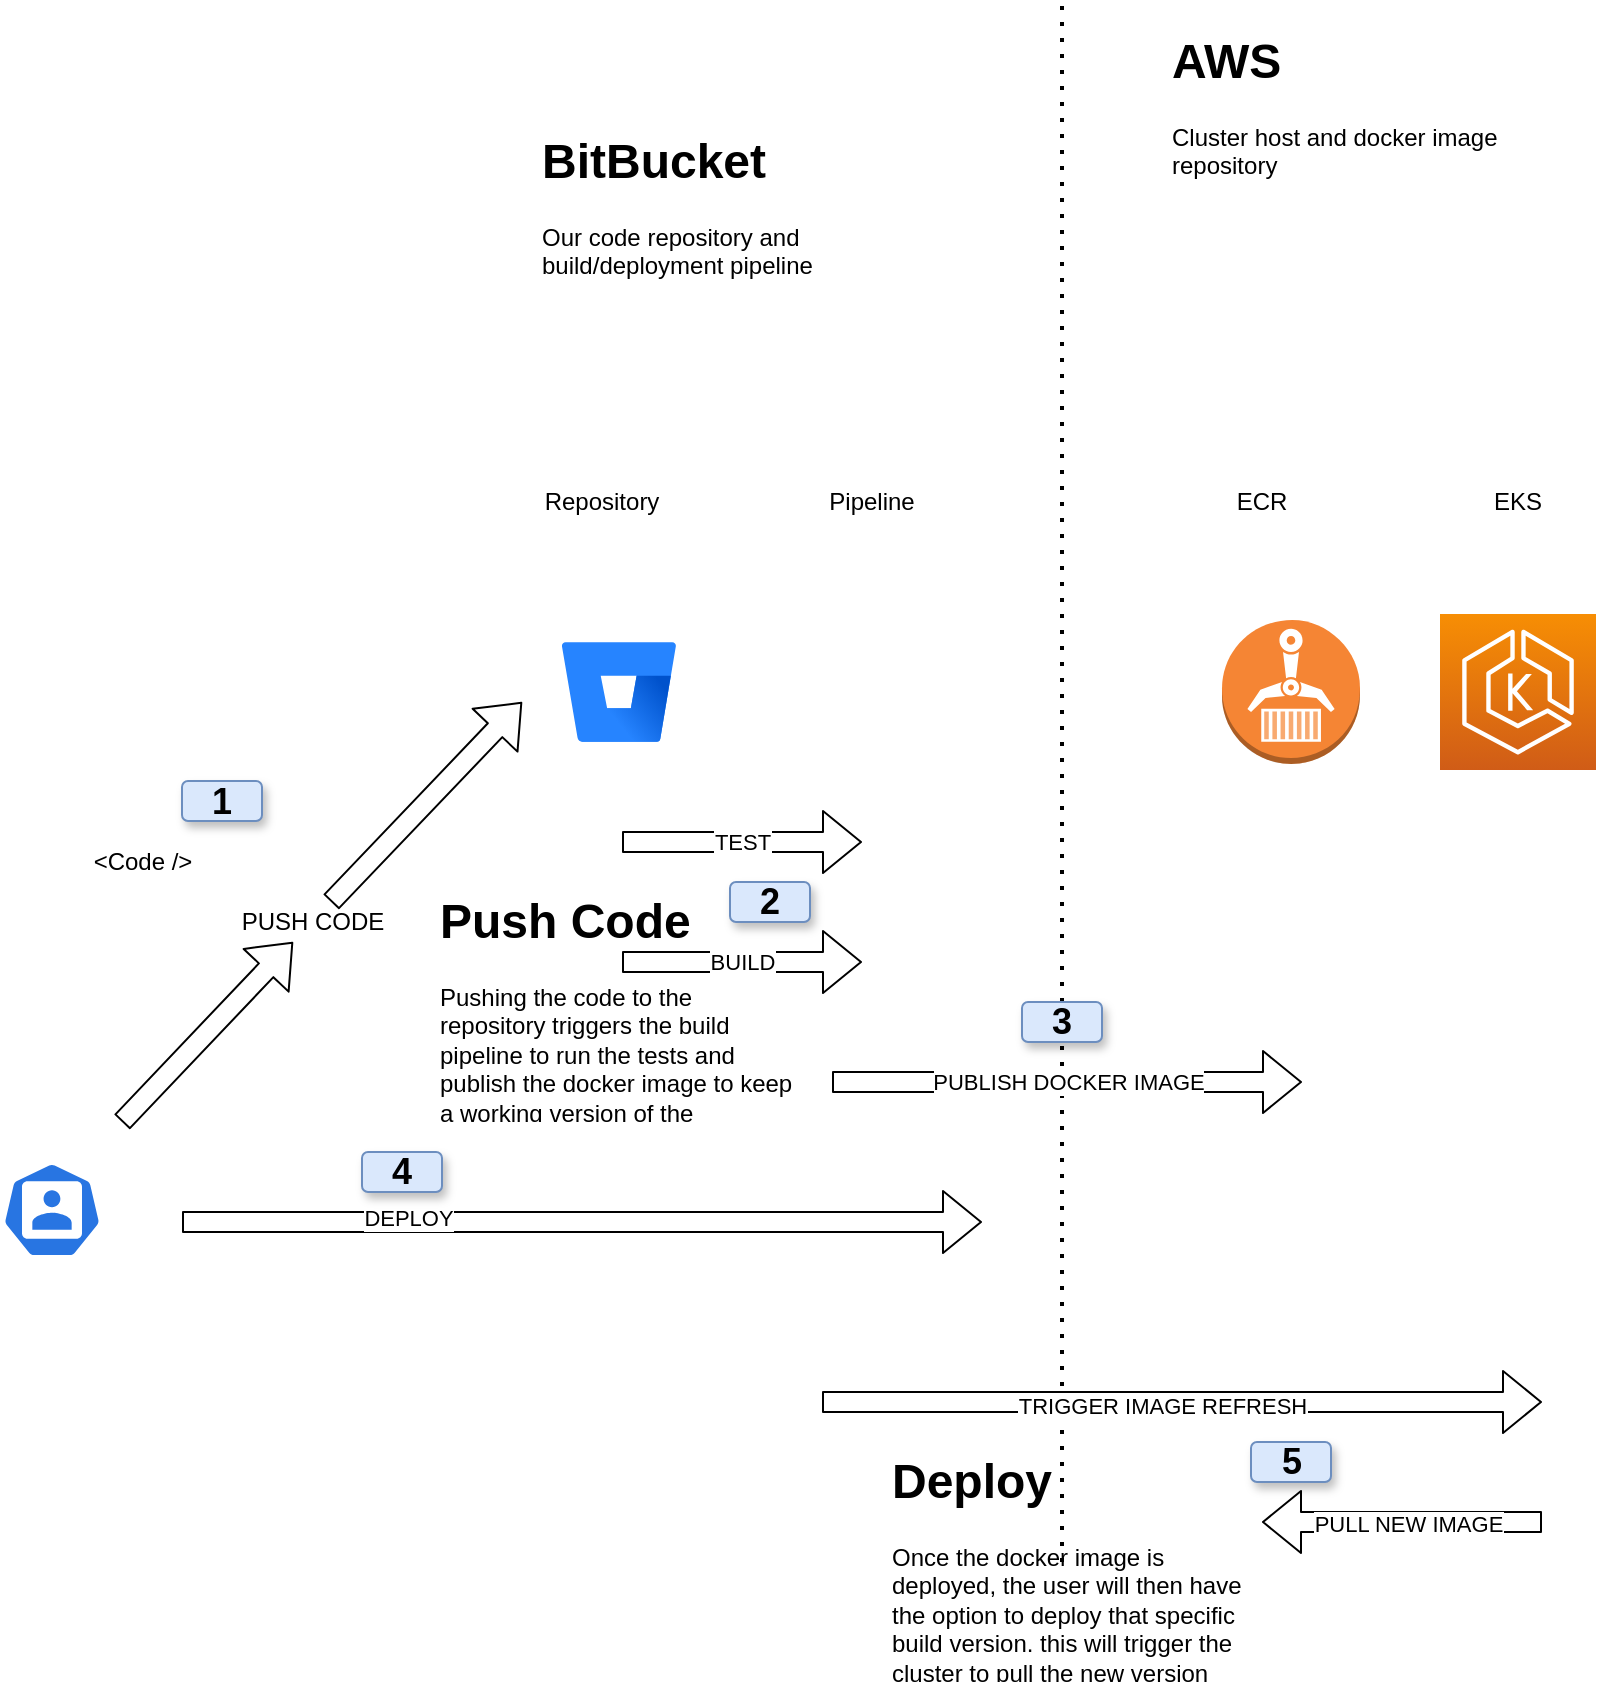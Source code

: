 <mxfile version="13.6.9" type="github">
  <diagram id="PBuqDmoNERAhhBaiXPwx" name="Page-1">
    <mxGraphModel dx="986" dy="1431" grid="1" gridSize="10" guides="1" tooltips="1" connect="1" arrows="1" fold="1" page="1" pageScale="1" pageWidth="827" pageHeight="1169" math="0" shadow="0">
      <root>
        <mxCell id="0" />
        <mxCell id="1" parent="0" />
        <mxCell id="74s0_8JVzeUw9BwYuhrC-1" value="" style="image;image=img/lib/atlassian/Bitbucket_Logo.svg;" vertex="1" parent="1">
          <mxGeometry x="310" y="330" width="57" height="50" as="geometry" />
        </mxCell>
        <mxCell id="74s0_8JVzeUw9BwYuhrC-2" value="" style="shape=image;html=1;verticalAlign=top;verticalLabelPosition=bottom;labelBackgroundColor=#ffffff;imageAspect=0;aspect=fixed;image=https://cdn1.iconfinder.com/data/icons/software-engineering-and-video-gaming/512/480_Coder_coding_computer_list_paper_Data_Science_Fabrication_Lab-128.png" vertex="1" parent="1">
          <mxGeometry x="80" y="450" width="40" height="40" as="geometry" />
        </mxCell>
        <mxCell id="74s0_8JVzeUw9BwYuhrC-3" value="" style="shape=image;html=1;verticalAlign=top;verticalLabelPosition=bottom;labelBackgroundColor=#ffffff;imageAspect=0;aspect=fixed;image=https://cdn3.iconfinder.com/data/icons/construction-293/32/Construction_pipe-128.png" vertex="1" parent="1">
          <mxGeometry x="420" y="310.5" width="89" height="89" as="geometry" />
        </mxCell>
        <mxCell id="74s0_8JVzeUw9BwYuhrC-4" value="" style="html=1;dashed=0;whitespace=wrap;fillColor=#2875E2;strokeColor=#ffffff;points=[[0.005,0.63,0],[0.1,0.2,0],[0.9,0.2,0],[0.5,0,0],[0.995,0.63,0],[0.72,0.99,0],[0.5,1,0],[0.28,0.99,0]];shape=mxgraph.kubernetes.icon;prIcon=user" vertex="1" parent="1">
          <mxGeometry x="30" y="590" width="50" height="48" as="geometry" />
        </mxCell>
        <mxCell id="74s0_8JVzeUw9BwYuhrC-5" value="&amp;lt;Code /&amp;gt;" style="text;html=1;align=center;verticalAlign=middle;resizable=0;points=[];autosize=1;" vertex="1" parent="1">
          <mxGeometry x="70" y="430" width="60" height="20" as="geometry" />
        </mxCell>
        <mxCell id="74s0_8JVzeUw9BwYuhrC-6" value="" style="outlineConnect=0;dashed=0;verticalLabelPosition=bottom;verticalAlign=top;align=center;html=1;shape=mxgraph.aws3.ecr;fillColor=#F58534;gradientColor=none;" vertex="1" parent="1">
          <mxGeometry x="640" y="319" width="69" height="72" as="geometry" />
        </mxCell>
        <mxCell id="74s0_8JVzeUw9BwYuhrC-7" value="" style="outlineConnect=0;fontColor=#232F3E;gradientColor=#F78E04;gradientDirection=north;fillColor=#D05C17;strokeColor=#ffffff;dashed=0;verticalLabelPosition=bottom;verticalAlign=top;align=center;html=1;fontSize=12;fontStyle=0;aspect=fixed;shape=mxgraph.aws4.resourceIcon;resIcon=mxgraph.aws4.eks;" vertex="1" parent="1">
          <mxGeometry x="749" y="316" width="78" height="78" as="geometry" />
        </mxCell>
        <mxCell id="74s0_8JVzeUw9BwYuhrC-8" value="&lt;h1&gt;BitBucket&lt;/h1&gt;&lt;p&gt;Our code repository and build/deployment pipeline&lt;/p&gt;" style="text;html=1;strokeColor=none;fillColor=none;spacing=5;spacingTop=-20;whiteSpace=wrap;overflow=hidden;rounded=0;" vertex="1" parent="1">
          <mxGeometry x="295" y="70" width="190" height="120" as="geometry" />
        </mxCell>
        <mxCell id="74s0_8JVzeUw9BwYuhrC-9" value="&lt;h1&gt;AWS&lt;/h1&gt;&lt;p&gt;Cluster host and docker image repository&lt;/p&gt;" style="text;html=1;strokeColor=none;fillColor=none;spacing=5;spacingTop=-20;whiteSpace=wrap;overflow=hidden;rounded=0;" vertex="1" parent="1">
          <mxGeometry x="610" y="20" width="190" height="120" as="geometry" />
        </mxCell>
        <mxCell id="74s0_8JVzeUw9BwYuhrC-10" value="" style="endArrow=none;dashed=1;html=1;dashPattern=1 3;strokeWidth=2;" edge="1" parent="1">
          <mxGeometry width="50" height="50" relative="1" as="geometry">
            <mxPoint x="560" y="790" as="sourcePoint" />
            <mxPoint x="560" y="10" as="targetPoint" />
          </mxGeometry>
        </mxCell>
        <mxCell id="74s0_8JVzeUw9BwYuhrC-11" value="ECR" style="text;html=1;strokeColor=none;fillColor=none;align=center;verticalAlign=middle;whiteSpace=wrap;rounded=0;" vertex="1" parent="1">
          <mxGeometry x="640" y="250" width="40" height="20" as="geometry" />
        </mxCell>
        <mxCell id="74s0_8JVzeUw9BwYuhrC-12" value="EKS" style="text;html=1;strokeColor=none;fillColor=none;align=center;verticalAlign=middle;whiteSpace=wrap;rounded=0;" vertex="1" parent="1">
          <mxGeometry x="768" y="250" width="40" height="20" as="geometry" />
        </mxCell>
        <mxCell id="74s0_8JVzeUw9BwYuhrC-13" value="Repository" style="text;html=1;strokeColor=none;fillColor=none;align=center;verticalAlign=middle;whiteSpace=wrap;rounded=0;" vertex="1" parent="1">
          <mxGeometry x="310" y="250" width="40" height="20" as="geometry" />
        </mxCell>
        <mxCell id="74s0_8JVzeUw9BwYuhrC-14" value="Pipeline" style="text;html=1;strokeColor=none;fillColor=none;align=center;verticalAlign=middle;whiteSpace=wrap;rounded=0;" vertex="1" parent="1">
          <mxGeometry x="445" y="250" width="40" height="20" as="geometry" />
        </mxCell>
        <mxCell id="74s0_8JVzeUw9BwYuhrC-15" value="" style="shape=flexArrow;endArrow=classic;html=1;" edge="1" parent="1" source="74s0_8JVzeUw9BwYuhrC-16">
          <mxGeometry width="50" height="50" relative="1" as="geometry">
            <mxPoint x="90" y="570" as="sourcePoint" />
            <mxPoint x="290" y="360" as="targetPoint" />
          </mxGeometry>
        </mxCell>
        <mxCell id="74s0_8JVzeUw9BwYuhrC-17" value="TEST" style="shape=flexArrow;endArrow=classic;html=1;" edge="1" parent="1">
          <mxGeometry width="50" height="50" relative="1" as="geometry">
            <mxPoint x="340" y="430" as="sourcePoint" />
            <mxPoint x="460" y="430" as="targetPoint" />
          </mxGeometry>
        </mxCell>
        <mxCell id="74s0_8JVzeUw9BwYuhrC-18" value="BUILD" style="shape=flexArrow;endArrow=classic;html=1;" edge="1" parent="1">
          <mxGeometry width="50" height="50" relative="1" as="geometry">
            <mxPoint x="340" y="490" as="sourcePoint" />
            <mxPoint x="460" y="490" as="targetPoint" />
            <Array as="points" />
          </mxGeometry>
        </mxCell>
        <mxCell id="74s0_8JVzeUw9BwYuhrC-19" value="PUBLISH DOCKER IMAGE" style="shape=flexArrow;endArrow=classic;html=1;" edge="1" parent="1">
          <mxGeometry width="50" height="50" relative="1" as="geometry">
            <mxPoint x="445" y="550" as="sourcePoint" />
            <mxPoint x="680" y="550" as="targetPoint" />
          </mxGeometry>
        </mxCell>
        <mxCell id="74s0_8JVzeUw9BwYuhrC-22" value="" style="shape=flexArrow;endArrow=classic;html=1;" edge="1" parent="1">
          <mxGeometry width="50" height="50" relative="1" as="geometry">
            <mxPoint x="120" y="620" as="sourcePoint" />
            <mxPoint x="520" y="620" as="targetPoint" />
          </mxGeometry>
        </mxCell>
        <mxCell id="74s0_8JVzeUw9BwYuhrC-24" value="DEPLOY" style="edgeLabel;html=1;align=center;verticalAlign=middle;resizable=0;points=[];" vertex="1" connectable="0" parent="74s0_8JVzeUw9BwYuhrC-22">
          <mxGeometry x="-0.435" y="2" relative="1" as="geometry">
            <mxPoint as="offset" />
          </mxGeometry>
        </mxCell>
        <mxCell id="74s0_8JVzeUw9BwYuhrC-16" value="PUSH CODE" style="text;html=1;align=center;verticalAlign=middle;resizable=0;points=[];autosize=1;" vertex="1" parent="1">
          <mxGeometry x="140" y="460" width="90" height="20" as="geometry" />
        </mxCell>
        <mxCell id="74s0_8JVzeUw9BwYuhrC-23" value="" style="shape=flexArrow;endArrow=classic;html=1;" edge="1" parent="1" target="74s0_8JVzeUw9BwYuhrC-16">
          <mxGeometry width="50" height="50" relative="1" as="geometry">
            <mxPoint x="90" y="570" as="sourcePoint" />
            <mxPoint x="290" y="360" as="targetPoint" />
          </mxGeometry>
        </mxCell>
        <mxCell id="74s0_8JVzeUw9BwYuhrC-25" value="" style="shape=flexArrow;endArrow=classic;html=1;" edge="1" parent="1">
          <mxGeometry width="50" height="50" relative="1" as="geometry">
            <mxPoint x="440" y="710" as="sourcePoint" />
            <mxPoint x="800" y="710" as="targetPoint" />
          </mxGeometry>
        </mxCell>
        <mxCell id="74s0_8JVzeUw9BwYuhrC-26" value="TRIGGER IMAGE REFRESH" style="edgeLabel;html=1;align=center;verticalAlign=middle;resizable=0;points=[];" vertex="1" connectable="0" parent="74s0_8JVzeUw9BwYuhrC-25">
          <mxGeometry x="-0.678" y="-2" relative="1" as="geometry">
            <mxPoint x="112" as="offset" />
          </mxGeometry>
        </mxCell>
        <mxCell id="74s0_8JVzeUw9BwYuhrC-27" value="" style="shape=flexArrow;endArrow=classic;html=1;" edge="1" parent="1">
          <mxGeometry width="50" height="50" relative="1" as="geometry">
            <mxPoint x="800" y="770" as="sourcePoint" />
            <mxPoint x="660" y="770" as="targetPoint" />
          </mxGeometry>
        </mxCell>
        <mxCell id="74s0_8JVzeUw9BwYuhrC-28" value="PULL NEW IMAGE" style="edgeLabel;html=1;align=center;verticalAlign=middle;resizable=0;points=[];" vertex="1" connectable="0" parent="74s0_8JVzeUw9BwYuhrC-27">
          <mxGeometry x="-0.043" y="1" relative="1" as="geometry">
            <mxPoint as="offset" />
          </mxGeometry>
        </mxCell>
        <mxCell id="74s0_8JVzeUw9BwYuhrC-29" value="&lt;b&gt;&lt;font style=&quot;font-size: 18px&quot;&gt;1&lt;/font&gt;&lt;/b&gt;" style="text;html=1;strokeColor=#6c8ebf;fillColor=#dae8fc;align=center;verticalAlign=middle;whiteSpace=wrap;rounded=1;glass=0;shadow=1;" vertex="1" parent="1">
          <mxGeometry x="120" y="399.5" width="40" height="20" as="geometry" />
        </mxCell>
        <mxCell id="74s0_8JVzeUw9BwYuhrC-30" value="&lt;b&gt;&lt;font style=&quot;font-size: 18px&quot;&gt;2&lt;/font&gt;&lt;/b&gt;" style="text;html=1;strokeColor=#6c8ebf;fillColor=#dae8fc;align=center;verticalAlign=middle;whiteSpace=wrap;rounded=1;glass=0;shadow=1;" vertex="1" parent="1">
          <mxGeometry x="394" y="450" width="40" height="20" as="geometry" />
        </mxCell>
        <mxCell id="74s0_8JVzeUw9BwYuhrC-31" value="&lt;b&gt;&lt;font style=&quot;font-size: 18px&quot;&gt;3&lt;/font&gt;&lt;/b&gt;" style="text;html=1;strokeColor=#6c8ebf;fillColor=#dae8fc;align=center;verticalAlign=middle;whiteSpace=wrap;rounded=1;glass=0;shadow=1;" vertex="1" parent="1">
          <mxGeometry x="540" y="510" width="40" height="20" as="geometry" />
        </mxCell>
        <mxCell id="74s0_8JVzeUw9BwYuhrC-32" value="&lt;b&gt;&lt;font style=&quot;font-size: 18px&quot;&gt;4&lt;/font&gt;&lt;/b&gt;" style="text;html=1;strokeColor=#6c8ebf;fillColor=#dae8fc;align=center;verticalAlign=middle;whiteSpace=wrap;rounded=1;glass=0;shadow=1;" vertex="1" parent="1">
          <mxGeometry x="210" y="585" width="40" height="20" as="geometry" />
        </mxCell>
        <mxCell id="74s0_8JVzeUw9BwYuhrC-33" value="&lt;b&gt;&lt;font style=&quot;font-size: 18px&quot;&gt;5&lt;/font&gt;&lt;/b&gt;" style="text;html=1;strokeColor=#6c8ebf;fillColor=#dae8fc;align=center;verticalAlign=middle;whiteSpace=wrap;rounded=1;glass=0;shadow=1;" vertex="1" parent="1">
          <mxGeometry x="654.5" y="730" width="40" height="20" as="geometry" />
        </mxCell>
        <mxCell id="74s0_8JVzeUw9BwYuhrC-35" value="&lt;h1&gt;Push Code&lt;/h1&gt;&lt;p&gt;Pushing the code to the repository triggers the build pipeline to run the tests and publish the docker image to keep a working version of the application&lt;/p&gt;" style="text;html=1;strokeColor=none;fillColor=none;spacing=5;spacingTop=-20;whiteSpace=wrap;overflow=hidden;rounded=0;shadow=1;glass=0;" vertex="1" parent="1">
          <mxGeometry x="244" y="450" width="190" height="120" as="geometry" />
        </mxCell>
        <mxCell id="74s0_8JVzeUw9BwYuhrC-36" value="&lt;h1&gt;Deploy&lt;/h1&gt;&lt;p&gt;Once the docker image is deployed, the user will then have the option to deploy that specific build version. this will trigger the cluster to pull the new version from the docker repository&lt;/p&gt;" style="text;html=1;strokeColor=none;fillColor=none;spacing=5;spacingTop=-20;whiteSpace=wrap;overflow=hidden;rounded=0;shadow=1;glass=0;" vertex="1" parent="1">
          <mxGeometry x="470" y="730" width="190" height="120" as="geometry" />
        </mxCell>
      </root>
    </mxGraphModel>
  </diagram>
</mxfile>
